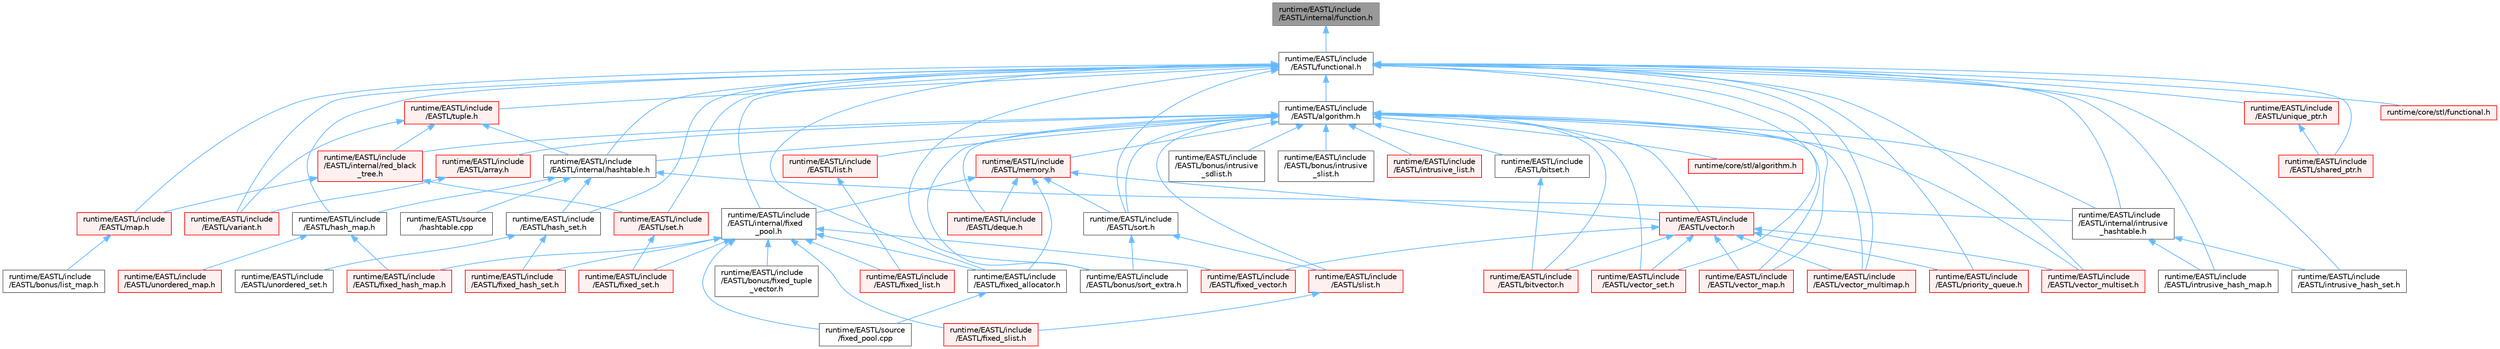 digraph "runtime/EASTL/include/EASTL/internal/function.h"
{
 // LATEX_PDF_SIZE
  bgcolor="transparent";
  edge [fontname=Helvetica,fontsize=10,labelfontname=Helvetica,labelfontsize=10];
  node [fontname=Helvetica,fontsize=10,shape=box,height=0.2,width=0.4];
  Node1 [id="Node000001",label="runtime/EASTL/include\l/EASTL/internal/function.h",height=0.2,width=0.4,color="gray40", fillcolor="grey60", style="filled", fontcolor="black",tooltip=" "];
  Node1 -> Node2 [id="edge92_Node000001_Node000002",dir="back",color="steelblue1",style="solid",tooltip=" "];
  Node2 [id="Node000002",label="runtime/EASTL/include\l/EASTL/functional.h",height=0.2,width=0.4,color="grey40", fillcolor="white", style="filled",URL="$_e_a_s_t_l_2include_2_e_a_s_t_l_2functional_8h.html",tooltip=" "];
  Node2 -> Node3 [id="edge93_Node000002_Node000003",dir="back",color="steelblue1",style="solid",tooltip=" "];
  Node3 [id="Node000003",label="runtime/EASTL/include\l/EASTL/algorithm.h",height=0.2,width=0.4,color="grey40", fillcolor="white", style="filled",URL="$_e_a_s_t_l_2include_2_e_a_s_t_l_2algorithm_8h.html",tooltip=" "];
  Node3 -> Node4 [id="edge94_Node000003_Node000004",dir="back",color="steelblue1",style="solid",tooltip=" "];
  Node4 [id="Node000004",label="runtime/EASTL/include\l/EASTL/array.h",height=0.2,width=0.4,color="red", fillcolor="#FFF0F0", style="filled",URL="$array_8h.html",tooltip=" "];
  Node4 -> Node417 [id="edge95_Node000004_Node000417",dir="back",color="steelblue1",style="solid",tooltip=" "];
  Node417 [id="Node000417",label="runtime/EASTL/include\l/EASTL/variant.h",height=0.2,width=0.4,color="red", fillcolor="#FFF0F0", style="filled",URL="$_e_a_s_t_l_2include_2_e_a_s_t_l_2variant_8h.html",tooltip=" "];
  Node3 -> Node72 [id="edge96_Node000003_Node000072",dir="back",color="steelblue1",style="solid",tooltip=" "];
  Node72 [id="Node000072",label="runtime/EASTL/include\l/EASTL/bitset.h",height=0.2,width=0.4,color="grey40", fillcolor="white", style="filled",URL="$bitset_8h.html",tooltip=" "];
  Node72 -> Node73 [id="edge97_Node000072_Node000073",dir="back",color="steelblue1",style="solid",tooltip=" "];
  Node73 [id="Node000073",label="runtime/EASTL/include\l/EASTL/bitvector.h",height=0.2,width=0.4,color="red", fillcolor="#FFF0F0", style="filled",URL="$bitvector_8h.html",tooltip=" "];
  Node3 -> Node73 [id="edge98_Node000003_Node000073",dir="back",color="steelblue1",style="solid",tooltip=" "];
  Node3 -> Node419 [id="edge99_Node000003_Node000419",dir="back",color="steelblue1",style="solid",tooltip=" "];
  Node419 [id="Node000419",label="runtime/EASTL/include\l/EASTL/bonus/intrusive\l_sdlist.h",height=0.2,width=0.4,color="grey40", fillcolor="white", style="filled",URL="$intrusive__sdlist_8h.html",tooltip=" "];
  Node3 -> Node420 [id="edge100_Node000003_Node000420",dir="back",color="steelblue1",style="solid",tooltip=" "];
  Node420 [id="Node000420",label="runtime/EASTL/include\l/EASTL/bonus/intrusive\l_slist.h",height=0.2,width=0.4,color="grey40", fillcolor="white", style="filled",URL="$intrusive__slist_8h.html",tooltip=" "];
  Node3 -> Node421 [id="edge101_Node000003_Node000421",dir="back",color="steelblue1",style="solid",tooltip=" "];
  Node421 [id="Node000421",label="runtime/EASTL/include\l/EASTL/bonus/sort_extra.h",height=0.2,width=0.4,color="grey40", fillcolor="white", style="filled",URL="$sort__extra_8h.html",tooltip=" "];
  Node3 -> Node422 [id="edge102_Node000003_Node000422",dir="back",color="steelblue1",style="solid",tooltip=" "];
  Node422 [id="Node000422",label="runtime/EASTL/include\l/EASTL/deque.h",height=0.2,width=0.4,color="red", fillcolor="#FFF0F0", style="filled",URL="$_e_a_s_t_l_2include_2_e_a_s_t_l_2deque_8h.html",tooltip=" "];
  Node3 -> Node98 [id="edge103_Node000003_Node000098",dir="back",color="steelblue1",style="solid",tooltip=" "];
  Node98 [id="Node000098",label="runtime/EASTL/include\l/EASTL/internal/hashtable.h",height=0.2,width=0.4,color="grey40", fillcolor="white", style="filled",URL="$hashtable_8h.html",tooltip=" "];
  Node98 -> Node99 [id="edge104_Node000098_Node000099",dir="back",color="steelblue1",style="solid",tooltip=" "];
  Node99 [id="Node000099",label="runtime/EASTL/include\l/EASTL/hash_map.h",height=0.2,width=0.4,color="grey40", fillcolor="white", style="filled",URL="$hash__map_8h.html",tooltip=" "];
  Node99 -> Node100 [id="edge105_Node000099_Node000100",dir="back",color="steelblue1",style="solid",tooltip=" "];
  Node100 [id="Node000100",label="runtime/EASTL/include\l/EASTL/fixed_hash_map.h",height=0.2,width=0.4,color="red", fillcolor="#FFF0F0", style="filled",URL="$fixed__hash__map_8h.html",tooltip=" "];
  Node99 -> Node102 [id="edge106_Node000099_Node000102",dir="back",color="steelblue1",style="solid",tooltip=" "];
  Node102 [id="Node000102",label="runtime/EASTL/include\l/EASTL/unordered_map.h",height=0.2,width=0.4,color="red", fillcolor="#FFF0F0", style="filled",URL="$_e_a_s_t_l_2include_2_e_a_s_t_l_2unordered__map_8h.html",tooltip=" "];
  Node98 -> Node105 [id="edge107_Node000098_Node000105",dir="back",color="steelblue1",style="solid",tooltip=" "];
  Node105 [id="Node000105",label="runtime/EASTL/include\l/EASTL/hash_set.h",height=0.2,width=0.4,color="grey40", fillcolor="white", style="filled",URL="$hash__set_8h.html",tooltip=" "];
  Node105 -> Node106 [id="edge108_Node000105_Node000106",dir="back",color="steelblue1",style="solid",tooltip=" "];
  Node106 [id="Node000106",label="runtime/EASTL/include\l/EASTL/fixed_hash_set.h",height=0.2,width=0.4,color="red", fillcolor="#FFF0F0", style="filled",URL="$fixed__hash__set_8h.html",tooltip=" "];
  Node105 -> Node107 [id="edge109_Node000105_Node000107",dir="back",color="steelblue1",style="solid",tooltip=" "];
  Node107 [id="Node000107",label="runtime/EASTL/include\l/EASTL/unordered_set.h",height=0.2,width=0.4,color="grey40", fillcolor="white", style="filled",URL="$unordered__set_8h.html",tooltip=" "];
  Node98 -> Node108 [id="edge110_Node000098_Node000108",dir="back",color="steelblue1",style="solid",tooltip=" "];
  Node108 [id="Node000108",label="runtime/EASTL/include\l/EASTL/internal/intrusive\l_hashtable.h",height=0.2,width=0.4,color="grey40", fillcolor="white", style="filled",URL="$intrusive__hashtable_8h.html",tooltip=" "];
  Node108 -> Node109 [id="edge111_Node000108_Node000109",dir="back",color="steelblue1",style="solid",tooltip=" "];
  Node109 [id="Node000109",label="runtime/EASTL/include\l/EASTL/intrusive_hash_map.h",height=0.2,width=0.4,color="grey40", fillcolor="white", style="filled",URL="$intrusive__hash__map_8h.html",tooltip=" "];
  Node108 -> Node110 [id="edge112_Node000108_Node000110",dir="back",color="steelblue1",style="solid",tooltip=" "];
  Node110 [id="Node000110",label="runtime/EASTL/include\l/EASTL/intrusive_hash_set.h",height=0.2,width=0.4,color="grey40", fillcolor="white", style="filled",URL="$intrusive__hash__set_8h.html",tooltip=" "];
  Node98 -> Node111 [id="edge113_Node000098_Node000111",dir="back",color="steelblue1",style="solid",tooltip=" "];
  Node111 [id="Node000111",label="runtime/EASTL/source\l/hashtable.cpp",height=0.2,width=0.4,color="grey40", fillcolor="white", style="filled",URL="$hashtable_8cpp.html",tooltip=" "];
  Node3 -> Node108 [id="edge114_Node000003_Node000108",dir="back",color="steelblue1",style="solid",tooltip=" "];
  Node3 -> Node426 [id="edge115_Node000003_Node000426",dir="back",color="steelblue1",style="solid",tooltip=" "];
  Node426 [id="Node000426",label="runtime/EASTL/include\l/EASTL/internal/red_black\l_tree.h",height=0.2,width=0.4,color="red", fillcolor="#FFF0F0", style="filled",URL="$red__black__tree_8h.html",tooltip=" "];
  Node426 -> Node427 [id="edge116_Node000426_Node000427",dir="back",color="steelblue1",style="solid",tooltip=" "];
  Node427 [id="Node000427",label="runtime/EASTL/include\l/EASTL/map.h",height=0.2,width=0.4,color="red", fillcolor="#FFF0F0", style="filled",URL="$_e_a_s_t_l_2include_2_e_a_s_t_l_2map_8h.html",tooltip=" "];
  Node427 -> Node428 [id="edge117_Node000427_Node000428",dir="back",color="steelblue1",style="solid",tooltip=" "];
  Node428 [id="Node000428",label="runtime/EASTL/include\l/EASTL/bonus/list_map.h",height=0.2,width=0.4,color="grey40", fillcolor="white", style="filled",URL="$list__map_8h.html",tooltip=" "];
  Node426 -> Node431 [id="edge118_Node000426_Node000431",dir="back",color="steelblue1",style="solid",tooltip=" "];
  Node431 [id="Node000431",label="runtime/EASTL/include\l/EASTL/set.h",height=0.2,width=0.4,color="red", fillcolor="#FFF0F0", style="filled",URL="$set_8h.html",tooltip=" "];
  Node431 -> Node432 [id="edge119_Node000431_Node000432",dir="back",color="steelblue1",style="solid",tooltip=" "];
  Node432 [id="Node000432",label="runtime/EASTL/include\l/EASTL/fixed_set.h",height=0.2,width=0.4,color="red", fillcolor="#FFF0F0", style="filled",URL="$fixed__set_8h.html",tooltip=" "];
  Node3 -> Node434 [id="edge120_Node000003_Node000434",dir="back",color="steelblue1",style="solid",tooltip=" "];
  Node434 [id="Node000434",label="runtime/EASTL/include\l/EASTL/intrusive_list.h",height=0.2,width=0.4,color="red", fillcolor="#FFF0F0", style="filled",URL="$intrusive__list_8h.html",tooltip=" "];
  Node3 -> Node436 [id="edge121_Node000003_Node000436",dir="back",color="steelblue1",style="solid",tooltip=" "];
  Node436 [id="Node000436",label="runtime/EASTL/include\l/EASTL/list.h",height=0.2,width=0.4,color="red", fillcolor="#FFF0F0", style="filled",URL="$_e_a_s_t_l_2include_2_e_a_s_t_l_2list_8h.html",tooltip=" "];
  Node436 -> Node437 [id="edge122_Node000436_Node000437",dir="back",color="steelblue1",style="solid",tooltip=" "];
  Node437 [id="Node000437",label="runtime/EASTL/include\l/EASTL/fixed_list.h",height=0.2,width=0.4,color="red", fillcolor="#FFF0F0", style="filled",URL="$fixed__list_8h.html",tooltip=" "];
  Node3 -> Node439 [id="edge123_Node000003_Node000439",dir="back",color="steelblue1",style="solid",tooltip=" "];
  Node439 [id="Node000439",label="runtime/EASTL/include\l/EASTL/memory.h",height=0.2,width=0.4,color="red", fillcolor="#FFF0F0", style="filled",URL="$_e_a_s_t_l_2include_2_e_a_s_t_l_2memory_8h.html",tooltip=" "];
  Node439 -> Node422 [id="edge124_Node000439_Node000422",dir="back",color="steelblue1",style="solid",tooltip=" "];
  Node439 -> Node442 [id="edge125_Node000439_Node000442",dir="back",color="steelblue1",style="solid",tooltip=" "];
  Node442 [id="Node000442",label="runtime/EASTL/include\l/EASTL/fixed_allocator.h",height=0.2,width=0.4,color="grey40", fillcolor="white", style="filled",URL="$fixed__allocator_8h.html",tooltip=" "];
  Node442 -> Node443 [id="edge126_Node000442_Node000443",dir="back",color="steelblue1",style="solid",tooltip=" "];
  Node443 [id="Node000443",label="runtime/EASTL/source\l/fixed_pool.cpp",height=0.2,width=0.4,color="grey40", fillcolor="white", style="filled",URL="$fixed__pool_8cpp.html",tooltip=" "];
  Node439 -> Node444 [id="edge127_Node000439_Node000444",dir="back",color="steelblue1",style="solid",tooltip=" "];
  Node444 [id="Node000444",label="runtime/EASTL/include\l/EASTL/internal/fixed\l_pool.h",height=0.2,width=0.4,color="grey40", fillcolor="white", style="filled",URL="$fixed__pool_8h.html",tooltip=" "];
  Node444 -> Node441 [id="edge128_Node000444_Node000441",dir="back",color="steelblue1",style="solid",tooltip=" "];
  Node441 [id="Node000441",label="runtime/EASTL/include\l/EASTL/bonus/fixed_tuple\l_vector.h",height=0.2,width=0.4,color="grey40", fillcolor="white", style="filled",URL="$fixed__tuple__vector_8h.html",tooltip=" "];
  Node444 -> Node442 [id="edge129_Node000444_Node000442",dir="back",color="steelblue1",style="solid",tooltip=" "];
  Node444 -> Node100 [id="edge130_Node000444_Node000100",dir="back",color="steelblue1",style="solid",tooltip=" "];
  Node444 -> Node106 [id="edge131_Node000444_Node000106",dir="back",color="steelblue1",style="solid",tooltip=" "];
  Node444 -> Node437 [id="edge132_Node000444_Node000437",dir="back",color="steelblue1",style="solid",tooltip=" "];
  Node444 -> Node432 [id="edge133_Node000444_Node000432",dir="back",color="steelblue1",style="solid",tooltip=" "];
  Node444 -> Node445 [id="edge134_Node000444_Node000445",dir="back",color="steelblue1",style="solid",tooltip=" "];
  Node445 [id="Node000445",label="runtime/EASTL/include\l/EASTL/fixed_slist.h",height=0.2,width=0.4,color="red", fillcolor="#FFF0F0", style="filled",URL="$fixed__slist_8h.html",tooltip=" "];
  Node444 -> Node446 [id="edge135_Node000444_Node000446",dir="back",color="steelblue1",style="solid",tooltip=" "];
  Node446 [id="Node000446",label="runtime/EASTL/include\l/EASTL/fixed_vector.h",height=0.2,width=0.4,color="red", fillcolor="#FFF0F0", style="filled",URL="$fixed__vector_8h.html",tooltip=" "];
  Node444 -> Node443 [id="edge136_Node000444_Node000443",dir="back",color="steelblue1",style="solid",tooltip=" "];
  Node439 -> Node459 [id="edge137_Node000439_Node000459",dir="back",color="steelblue1",style="solid",tooltip=" "];
  Node459 [id="Node000459",label="runtime/EASTL/include\l/EASTL/sort.h",height=0.2,width=0.4,color="grey40", fillcolor="white", style="filled",URL="$sort_8h.html",tooltip=" "];
  Node459 -> Node421 [id="edge138_Node000459_Node000421",dir="back",color="steelblue1",style="solid",tooltip=" "];
  Node459 -> Node460 [id="edge139_Node000459_Node000460",dir="back",color="steelblue1",style="solid",tooltip=" "];
  Node460 [id="Node000460",label="runtime/EASTL/include\l/EASTL/slist.h",height=0.2,width=0.4,color="red", fillcolor="#FFF0F0", style="filled",URL="$slist_8h.html",tooltip=" "];
  Node460 -> Node445 [id="edge140_Node000460_Node000445",dir="back",color="steelblue1",style="solid",tooltip=" "];
  Node439 -> Node461 [id="edge141_Node000439_Node000461",dir="back",color="steelblue1",style="solid",tooltip=" "];
  Node461 [id="Node000461",label="runtime/EASTL/include\l/EASTL/vector.h",height=0.2,width=0.4,color="red", fillcolor="#FFF0F0", style="filled",URL="$_e_a_s_t_l_2include_2_e_a_s_t_l_2vector_8h.html",tooltip=" "];
  Node461 -> Node73 [id="edge142_Node000461_Node000073",dir="back",color="steelblue1",style="solid",tooltip=" "];
  Node461 -> Node446 [id="edge143_Node000461_Node000446",dir="back",color="steelblue1",style="solid",tooltip=" "];
  Node461 -> Node463 [id="edge144_Node000461_Node000463",dir="back",color="steelblue1",style="solid",tooltip=" "];
  Node463 [id="Node000463",label="runtime/EASTL/include\l/EASTL/priority_queue.h",height=0.2,width=0.4,color="red", fillcolor="#FFF0F0", style="filled",URL="$_e_a_s_t_l_2include_2_e_a_s_t_l_2priority__queue_8h.html",tooltip=" "];
  Node461 -> Node467 [id="edge145_Node000461_Node000467",dir="back",color="steelblue1",style="solid",tooltip=" "];
  Node467 [id="Node000467",label="runtime/EASTL/include\l/EASTL/vector_map.h",height=0.2,width=0.4,color="red", fillcolor="#FFF0F0", style="filled",URL="$_e_a_s_t_l_2include_2_e_a_s_t_l_2vector__map_8h.html",tooltip=" "];
  Node461 -> Node469 [id="edge146_Node000461_Node000469",dir="back",color="steelblue1",style="solid",tooltip=" "];
  Node469 [id="Node000469",label="runtime/EASTL/include\l/EASTL/vector_multimap.h",height=0.2,width=0.4,color="red", fillcolor="#FFF0F0", style="filled",URL="$vector__multimap_8h.html",tooltip=" "];
  Node461 -> Node470 [id="edge147_Node000461_Node000470",dir="back",color="steelblue1",style="solid",tooltip=" "];
  Node470 [id="Node000470",label="runtime/EASTL/include\l/EASTL/vector_multiset.h",height=0.2,width=0.4,color="red", fillcolor="#FFF0F0", style="filled",URL="$vector__multiset_8h.html",tooltip=" "];
  Node461 -> Node471 [id="edge148_Node000461_Node000471",dir="back",color="steelblue1",style="solid",tooltip=" "];
  Node471 [id="Node000471",label="runtime/EASTL/include\l/EASTL/vector_set.h",height=0.2,width=0.4,color="red", fillcolor="#FFF0F0", style="filled",URL="$vector__set_8h.html",tooltip=" "];
  Node3 -> Node460 [id="edge149_Node000003_Node000460",dir="back",color="steelblue1",style="solid",tooltip=" "];
  Node3 -> Node459 [id="edge150_Node000003_Node000459",dir="back",color="steelblue1",style="solid",tooltip=" "];
  Node3 -> Node461 [id="edge151_Node000003_Node000461",dir="back",color="steelblue1",style="solid",tooltip=" "];
  Node3 -> Node467 [id="edge152_Node000003_Node000467",dir="back",color="steelblue1",style="solid",tooltip=" "];
  Node3 -> Node469 [id="edge153_Node000003_Node000469",dir="back",color="steelblue1",style="solid",tooltip=" "];
  Node3 -> Node470 [id="edge154_Node000003_Node000470",dir="back",color="steelblue1",style="solid",tooltip=" "];
  Node3 -> Node471 [id="edge155_Node000003_Node000471",dir="back",color="steelblue1",style="solid",tooltip=" "];
  Node3 -> Node474 [id="edge156_Node000003_Node000474",dir="back",color="steelblue1",style="solid",tooltip=" "];
  Node474 [id="Node000474",label="runtime/core/stl/algorithm.h",height=0.2,width=0.4,color="red", fillcolor="#FFF0F0", style="filled",URL="$core_2stl_2algorithm_8h.html",tooltip=" "];
  Node2 -> Node421 [id="edge157_Node000002_Node000421",dir="back",color="steelblue1",style="solid",tooltip=" "];
  Node2 -> Node442 [id="edge158_Node000002_Node000442",dir="back",color="steelblue1",style="solid",tooltip=" "];
  Node2 -> Node99 [id="edge159_Node000002_Node000099",dir="back",color="steelblue1",style="solid",tooltip=" "];
  Node2 -> Node105 [id="edge160_Node000002_Node000105",dir="back",color="steelblue1",style="solid",tooltip=" "];
  Node2 -> Node444 [id="edge161_Node000002_Node000444",dir="back",color="steelblue1",style="solid",tooltip=" "];
  Node2 -> Node98 [id="edge162_Node000002_Node000098",dir="back",color="steelblue1",style="solid",tooltip=" "];
  Node2 -> Node108 [id="edge163_Node000002_Node000108",dir="back",color="steelblue1",style="solid",tooltip=" "];
  Node2 -> Node109 [id="edge164_Node000002_Node000109",dir="back",color="steelblue1",style="solid",tooltip=" "];
  Node2 -> Node110 [id="edge165_Node000002_Node000110",dir="back",color="steelblue1",style="solid",tooltip=" "];
  Node2 -> Node427 [id="edge166_Node000002_Node000427",dir="back",color="steelblue1",style="solid",tooltip=" "];
  Node2 -> Node463 [id="edge167_Node000002_Node000463",dir="back",color="steelblue1",style="solid",tooltip=" "];
  Node2 -> Node431 [id="edge168_Node000002_Node000431",dir="back",color="steelblue1",style="solid",tooltip=" "];
  Node2 -> Node93 [id="edge169_Node000002_Node000093",dir="back",color="steelblue1",style="solid",tooltip=" "];
  Node93 [id="Node000093",label="runtime/EASTL/include\l/EASTL/shared_ptr.h",height=0.2,width=0.4,color="red", fillcolor="#FFF0F0", style="filled",URL="$shared__ptr_8h.html",tooltip=" "];
  Node2 -> Node459 [id="edge170_Node000002_Node000459",dir="back",color="steelblue1",style="solid",tooltip=" "];
  Node2 -> Node475 [id="edge171_Node000002_Node000475",dir="back",color="steelblue1",style="solid",tooltip=" "];
  Node475 [id="Node000475",label="runtime/EASTL/include\l/EASTL/tuple.h",height=0.2,width=0.4,color="red", fillcolor="#FFF0F0", style="filled",URL="$tuple_8h.html",tooltip=" "];
  Node475 -> Node98 [id="edge172_Node000475_Node000098",dir="back",color="steelblue1",style="solid",tooltip=" "];
  Node475 -> Node426 [id="edge173_Node000475_Node000426",dir="back",color="steelblue1",style="solid",tooltip=" "];
  Node475 -> Node417 [id="edge174_Node000475_Node000417",dir="back",color="steelblue1",style="solid",tooltip=" "];
  Node2 -> Node455 [id="edge175_Node000002_Node000455",dir="back",color="steelblue1",style="solid",tooltip=" "];
  Node455 [id="Node000455",label="runtime/EASTL/include\l/EASTL/unique_ptr.h",height=0.2,width=0.4,color="red", fillcolor="#FFF0F0", style="filled",URL="$unique__ptr_8h.html",tooltip=" "];
  Node455 -> Node93 [id="edge176_Node000455_Node000093",dir="back",color="steelblue1",style="solid",tooltip=" "];
  Node2 -> Node417 [id="edge177_Node000002_Node000417",dir="back",color="steelblue1",style="solid",tooltip=" "];
  Node2 -> Node467 [id="edge178_Node000002_Node000467",dir="back",color="steelblue1",style="solid",tooltip=" "];
  Node2 -> Node469 [id="edge179_Node000002_Node000469",dir="back",color="steelblue1",style="solid",tooltip=" "];
  Node2 -> Node470 [id="edge180_Node000002_Node000470",dir="back",color="steelblue1",style="solid",tooltip=" "];
  Node2 -> Node471 [id="edge181_Node000002_Node000471",dir="back",color="steelblue1",style="solid",tooltip=" "];
  Node2 -> Node476 [id="edge182_Node000002_Node000476",dir="back",color="steelblue1",style="solid",tooltip=" "];
  Node476 [id="Node000476",label="runtime/core/stl/functional.h",height=0.2,width=0.4,color="red", fillcolor="#FFF0F0", style="filled",URL="$core_2stl_2functional_8h.html",tooltip=" "];
}
